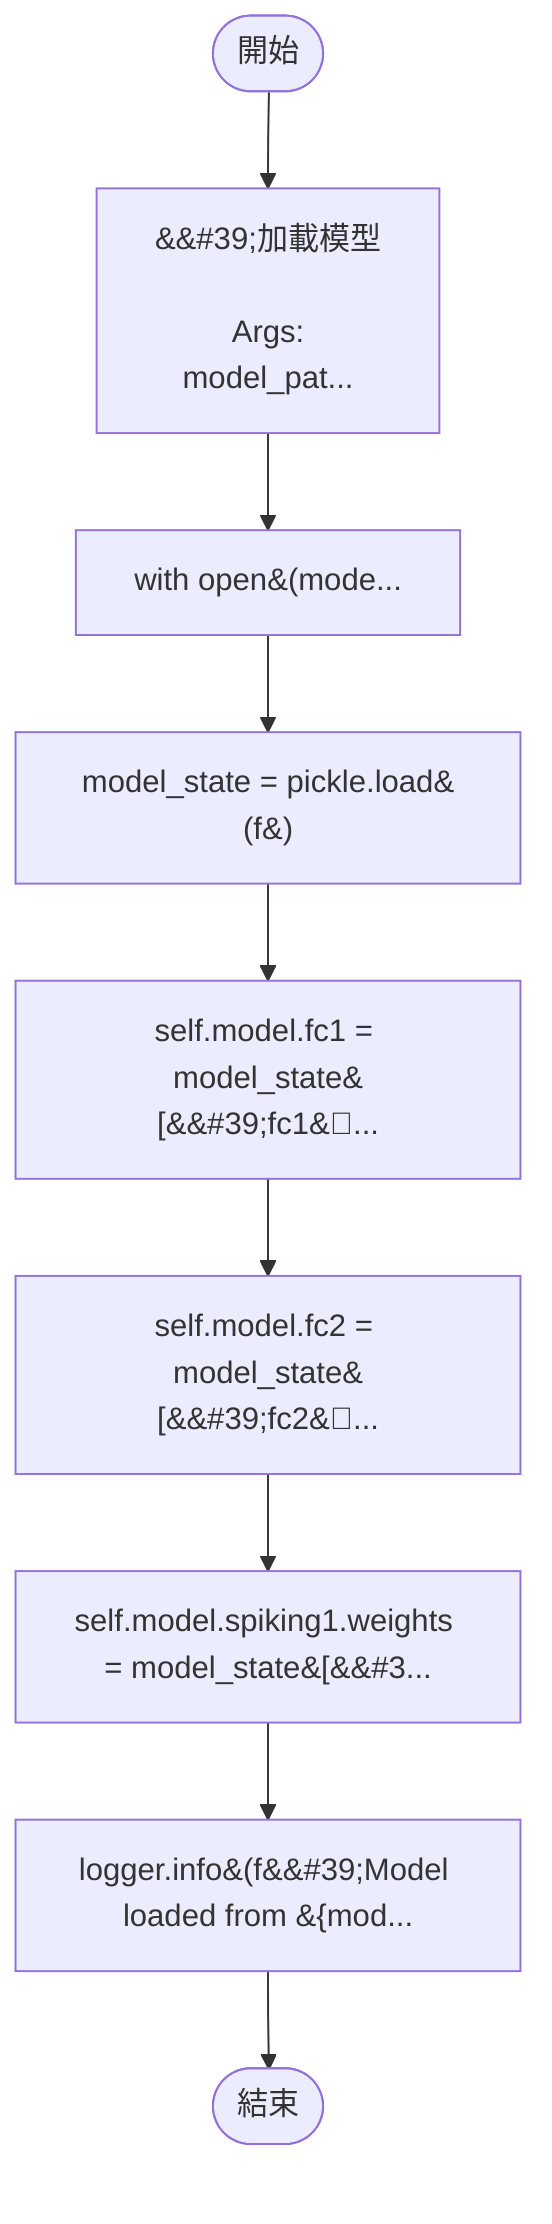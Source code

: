 flowchart TB
    n1([開始])
    n2([結束])
    n3[&amp;&#35;39;加載模型\n\n        Args:\n            model_pat...]
    n4[with open&#40;mode...]
    n5[model_state = pickle.load&#40;f&#41;]
    n6[self.model.fc1 = model_state&#91;&amp;&#35;39;fc1&amp;&#3...]
    n7[self.model.fc2 = model_state&#91;&amp;&#35;39;fc2&amp;&#3...]
    n8[self.model.spiking1.weights = model_state&#91;&amp;&#35;3...]
    n9[logger.info&#40;f&amp;&#35;39;Model loaded from &#123;mod...]
    n1 --> n3
    n3 --> n4
    n4 --> n5
    n5 --> n6
    n6 --> n7
    n7 --> n8
    n8 --> n9
    n9 --> n2